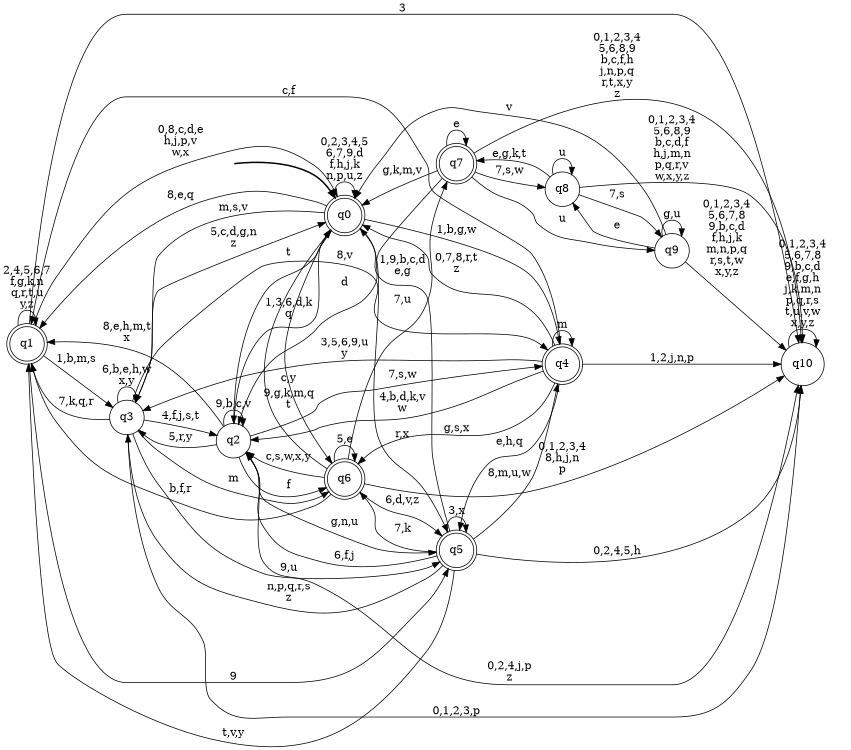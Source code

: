 digraph BlueStar {
__start0 [style = invis, shape = none, label = "", width = 0, height = 0];

rankdir=LR;
size="8,5";

s0 [style="rounded,filled", color="black", fillcolor="white" shape="doublecircle", label="q0"];
s1 [style="rounded,filled", color="black", fillcolor="white" shape="doublecircle", label="q1"];
s2 [style="filled", color="black", fillcolor="white" shape="circle", label="q2"];
s3 [style="filled", color="black", fillcolor="white" shape="circle", label="q3"];
s4 [style="rounded,filled", color="black", fillcolor="white" shape="doublecircle", label="q4"];
s5 [style="rounded,filled", color="black", fillcolor="white" shape="doublecircle", label="q5"];
s6 [style="rounded,filled", color="black", fillcolor="white" shape="doublecircle", label="q6"];
s7 [style="rounded,filled", color="black", fillcolor="white" shape="doublecircle", label="q7"];
s8 [style="filled", color="black", fillcolor="white" shape="circle", label="q8"];
s9 [style="filled", color="black", fillcolor="white" shape="circle", label="q9"];
s10 [style="filled", color="black", fillcolor="white" shape="circle", label="q10"];
subgraph cluster_main { 
	graph [pad=".75", ranksep="0.15", nodesep="0.15"];
	 style=invis; 
	__start0 -> s0 [penwidth=2];
}
s0 -> s0 [label="0,2,3,4,5\n6,7,9,d\nf,h,j,k\nn,p,u,z"];
s0 -> s1 [label="8,e,q"];
s0 -> s2 [label="t"];
s0 -> s3 [label="m,s,v"];
s0 -> s4 [label="1,b,g,w"];
s0 -> s5 [label="r,x"];
s0 -> s6 [label="c,y"];
s1 -> s0 [label="0,8,c,d,e\nh,j,p,v\nw,x"];
s1 -> s1 [label="2,4,5,6,7\nf,g,k,n\nq,r,t,u\ny,z"];
s1 -> s3 [label="1,b,m,s"];
s1 -> s5 [label="9"];
s1 -> s10 [label="3"];
s2 -> s0 [label="1,3,6,d,k\nq"];
s2 -> s1 [label="8,e,h,m,t\nx"];
s2 -> s2 [label="9,b,c,v"];
s2 -> s3 [label="5,r,y"];
s2 -> s4 [label="7,s,w"];
s2 -> s5 [label="g,n,u"];
s2 -> s6 [label="f"];
s2 -> s10 [label="0,2,4,j,p\nz"];
s3 -> s0 [label="5,c,d,g,n\nz"];
s3 -> s1 [label="7,k,q,r"];
s3 -> s2 [label="4,f,j,s,t"];
s3 -> s3 [label="6,b,e,h,w\nx,y"];
s3 -> s4 [label="8,v"];
s3 -> s5 [label="9,u"];
s3 -> s6 [label="m"];
s3 -> s10 [label="0,1,2,3,p"];
s4 -> s0 [label="0,7,8,r,t\nz"];
s4 -> s1 [label="c,f"];
s4 -> s2 [label="4,b,d,k,v\nw"];
s4 -> s3 [label="3,5,6,9,u\ny"];
s4 -> s4 [label="m"];
s4 -> s5 [label="e,h,q"];
s4 -> s6 [label="g,s,x"];
s4 -> s10 [label="1,2,j,n,p"];
s5 -> s0 [label="1,9,b,c,d\ne,g"];
s5 -> s1 [label="t,v,y"];
s5 -> s2 [label="6,f,j"];
s5 -> s3 [label="n,p,q,r,s\nz"];
s5 -> s4 [label="8,m,u,w"];
s5 -> s5 [label="3,x"];
s5 -> s6 [label="7,k"];
s5 -> s10 [label="0,2,4,5,h"];
s6 -> s0 [label="9,g,k,m,q\nt"];
s6 -> s1 [label="b,f,r"];
s6 -> s2 [label="c,s,w,x,y"];
s6 -> s5 [label="6,d,v,z"];
s6 -> s6 [label="5,e"];
s6 -> s7 [label="7,u"];
s6 -> s10 [label="0,1,2,3,4\n8,h,j,n\np"];
s7 -> s0 [label="g,k,m,v"];
s7 -> s2 [label="d"];
s7 -> s7 [label="e"];
s7 -> s8 [label="7,s,w"];
s7 -> s9 [label="u"];
s7 -> s10 [label="0,1,2,3,4\n5,6,8,9\nb,c,f,h\nj,n,p,q\nr,t,x,y\nz"];
s8 -> s7 [label="e,g,k,t"];
s8 -> s8 [label="u"];
s8 -> s9 [label="7,s"];
s8 -> s10 [label="0,1,2,3,4\n5,6,8,9\nb,c,d,f\nh,j,m,n\np,q,r,v\nw,x,y,z"];
s9 -> s0 [label="v"];
s9 -> s8 [label="e"];
s9 -> s9 [label="g,u"];
s9 -> s10 [label="0,1,2,3,4\n5,6,7,8\n9,b,c,d\nf,h,j,k\nm,n,p,q\nr,s,t,w\nx,y,z"];
s10 -> s10 [label="0,1,2,3,4\n5,6,7,8\n9,b,c,d\ne,f,g,h\nj,k,m,n\np,q,r,s\nt,u,v,w\nx,y,z"];

}